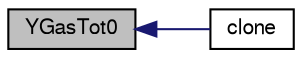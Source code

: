 digraph "YGasTot0"
{
  bgcolor="transparent";
  edge [fontname="FreeSans",fontsize="10",labelfontname="FreeSans",labelfontsize="10"];
  node [fontname="FreeSans",fontsize="10",shape=record];
  rankdir="LR";
  Node26 [label="YGasTot0",height=0.2,width=0.4,color="black", fillcolor="grey75", style="filled", fontcolor="black"];
  Node26 -> Node27 [dir="back",color="midnightblue",fontsize="10",style="solid",fontname="FreeSans"];
  Node27 [label="clone",height=0.2,width=0.4,color="black",URL="$a24302.html#a978beb1d8454ca481790660427b9b37c",tooltip="Construct and return a clone. "];
}

